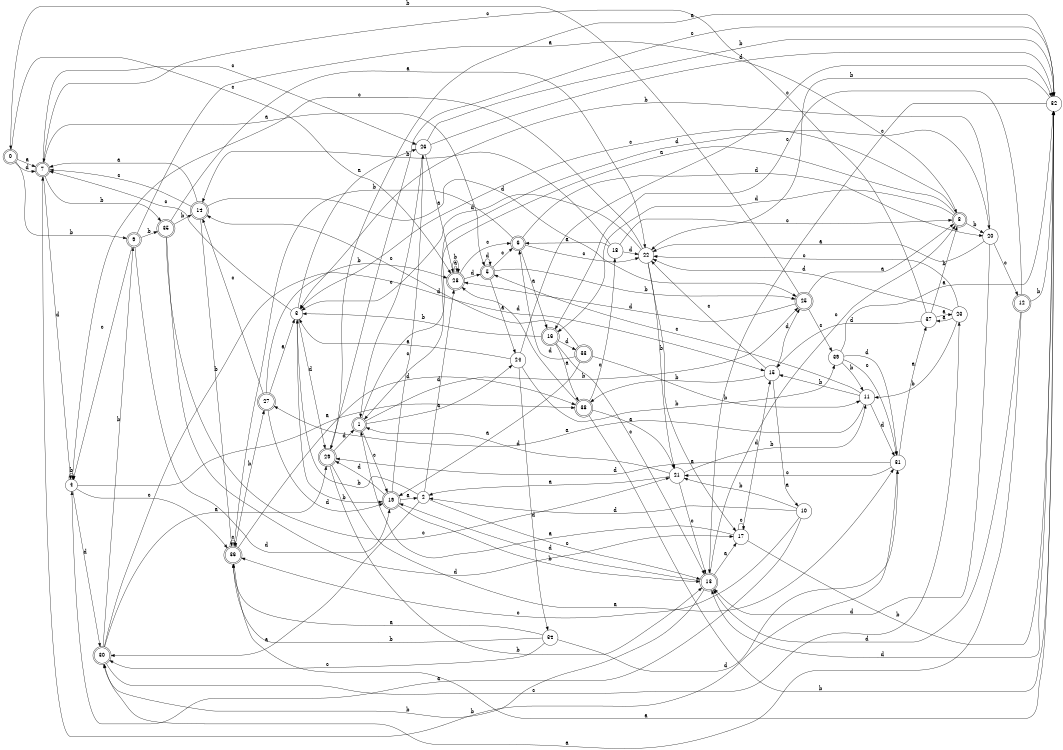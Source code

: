 digraph n32_6 {
__start0 [label="" shape="none"];

rankdir=LR;
size="8,5";

s0 [style="rounded,filled", color="black", fillcolor="white" shape="doublecircle", label="0"];
s1 [style="rounded,filled", color="black", fillcolor="white" shape="doublecircle", label="1"];
s2 [style="filled", color="black", fillcolor="white" shape="circle", label="2"];
s3 [style="filled", color="black", fillcolor="white" shape="circle", label="3"];
s4 [style="filled", color="black", fillcolor="white" shape="circle", label="4"];
s5 [style="rounded,filled", color="black", fillcolor="white" shape="doublecircle", label="5"];
s6 [style="rounded,filled", color="black", fillcolor="white" shape="doublecircle", label="6"];
s7 [style="rounded,filled", color="black", fillcolor="white" shape="doublecircle", label="7"];
s8 [style="rounded,filled", color="black", fillcolor="white" shape="doublecircle", label="8"];
s9 [style="rounded,filled", color="black", fillcolor="white" shape="doublecircle", label="9"];
s10 [style="filled", color="black", fillcolor="white" shape="circle", label="10"];
s11 [style="filled", color="black", fillcolor="white" shape="circle", label="11"];
s12 [style="rounded,filled", color="black", fillcolor="white" shape="doublecircle", label="12"];
s13 [style="rounded,filled", color="black", fillcolor="white" shape="doublecircle", label="13"];
s14 [style="rounded,filled", color="black", fillcolor="white" shape="doublecircle", label="14"];
s15 [style="filled", color="black", fillcolor="white" shape="circle", label="15"];
s16 [style="rounded,filled", color="black", fillcolor="white" shape="doublecircle", label="16"];
s17 [style="filled", color="black", fillcolor="white" shape="circle", label="17"];
s18 [style="filled", color="black", fillcolor="white" shape="circle", label="18"];
s19 [style="rounded,filled", color="black", fillcolor="white" shape="doublecircle", label="19"];
s20 [style="filled", color="black", fillcolor="white" shape="circle", label="20"];
s21 [style="filled", color="black", fillcolor="white" shape="circle", label="21"];
s22 [style="filled", color="black", fillcolor="white" shape="circle", label="22"];
s23 [style="filled", color="black", fillcolor="white" shape="circle", label="23"];
s24 [style="filled", color="black", fillcolor="white" shape="circle", label="24"];
s25 [style="rounded,filled", color="black", fillcolor="white" shape="doublecircle", label="25"];
s26 [style="filled", color="black", fillcolor="white" shape="circle", label="26"];
s27 [style="rounded,filled", color="black", fillcolor="white" shape="doublecircle", label="27"];
s28 [style="rounded,filled", color="black", fillcolor="white" shape="doublecircle", label="28"];
s29 [style="rounded,filled", color="black", fillcolor="white" shape="doublecircle", label="29"];
s30 [style="rounded,filled", color="black", fillcolor="white" shape="doublecircle", label="30"];
s31 [style="filled", color="black", fillcolor="white" shape="circle", label="31"];
s32 [style="filled", color="black", fillcolor="white" shape="circle", label="32"];
s33 [style="rounded,filled", color="black", fillcolor="white" shape="doublecircle", label="33"];
s34 [style="filled", color="black", fillcolor="white" shape="circle", label="34"];
s35 [style="rounded,filled", color="black", fillcolor="white" shape="doublecircle", label="35"];
s36 [style="rounded,filled", color="black", fillcolor="white" shape="doublecircle", label="36"];
s37 [style="filled", color="black", fillcolor="white" shape="circle", label="37"];
s38 [style="rounded,filled", color="black", fillcolor="white" shape="doublecircle", label="38"];
s39 [style="filled", color="black", fillcolor="white" shape="circle", label="39"];
s0 -> s7 [label="a"];
s0 -> s9 [label="b"];
s0 -> s28 [label="c"];
s0 -> s7 [label="d"];
s1 -> s24 [label="a"];
s1 -> s25 [label="b"];
s1 -> s19 [label="c"];
s1 -> s20 [label="d"];
s2 -> s30 [label="a"];
s2 -> s3 [label="b"];
s2 -> s13 [label="c"];
s2 -> s28 [label="d"];
s3 -> s26 [label="a"];
s3 -> s19 [label="b"];
s3 -> s7 [label="c"];
s3 -> s29 [label="d"];
s4 -> s38 [label="a"];
s4 -> s4 [label="b"];
s4 -> s36 [label="c"];
s4 -> s30 [label="d"];
s5 -> s24 [label="a"];
s5 -> s25 [label="b"];
s5 -> s6 [label="c"];
s5 -> s5 [label="d"];
s6 -> s16 [label="a"];
s6 -> s36 [label="b"];
s6 -> s22 [label="c"];
s6 -> s20 [label="d"];
s7 -> s5 [label="a"];
s7 -> s35 [label="b"];
s7 -> s26 [label="c"];
s7 -> s4 [label="d"];
s8 -> s1 [label="a"];
s8 -> s20 [label="b"];
s8 -> s3 [label="c"];
s8 -> s16 [label="d"];
s9 -> s8 [label="a"];
s9 -> s35 [label="b"];
s9 -> s4 [label="c"];
s9 -> s19 [label="d"];
s10 -> s4 [label="a"];
s10 -> s21 [label="b"];
s10 -> s36 [label="c"];
s10 -> s2 [label="d"];
s11 -> s27 [label="a"];
s11 -> s15 [label="b"];
s11 -> s5 [label="c"];
s11 -> s31 [label="d"];
s12 -> s30 [label="a"];
s12 -> s32 [label="b"];
s12 -> s16 [label="c"];
s12 -> s13 [label="d"];
s13 -> s17 [label="a"];
s13 -> s30 [label="b"];
s13 -> s8 [label="c"];
s13 -> s19 [label="d"];
s14 -> s7 [label="a"];
s14 -> s36 [label="b"];
s14 -> s7 [label="c"];
s14 -> s25 [label="d"];
s15 -> s10 [label="a"];
s15 -> s38 [label="b"];
s15 -> s22 [label="c"];
s15 -> s25 [label="d"];
s16 -> s38 [label="a"];
s16 -> s3 [label="b"];
s16 -> s13 [label="c"];
s16 -> s33 [label="d"];
s17 -> s1 [label="a"];
s17 -> s32 [label="b"];
s17 -> s17 [label="c"];
s17 -> s15 [label="d"];
s18 -> s6 [label="a"];
s18 -> s14 [label="b"];
s18 -> s8 [label="c"];
s18 -> s22 [label="d"];
s19 -> s2 [label="a"];
s19 -> s13 [label="b"];
s19 -> s26 [label="c"];
s19 -> s29 [label="d"];
s20 -> s22 [label="a"];
s20 -> s3 [label="b"];
s20 -> s12 [label="c"];
s20 -> s13 [label="d"];
s21 -> s2 [label="a"];
s21 -> s11 [label="b"];
s21 -> s13 [label="c"];
s21 -> s1 [label="d"];
s22 -> s17 [label="a"];
s22 -> s21 [label="b"];
s22 -> s4 [label="c"];
s22 -> s3 [label="d"];
s23 -> s37 [label="a"];
s23 -> s11 [label="b"];
s23 -> s22 [label="c"];
s23 -> s22 [label="d"];
s24 -> s3 [label="a"];
s24 -> s39 [label="b"];
s24 -> s32 [label="c"];
s24 -> s34 [label="d"];
s25 -> s8 [label="a"];
s25 -> s0 [label="b"];
s25 -> s39 [label="c"];
s25 -> s28 [label="d"];
s26 -> s28 [label="a"];
s26 -> s32 [label="b"];
s26 -> s1 [label="c"];
s26 -> s32 [label="d"];
s27 -> s3 [label="a"];
s27 -> s28 [label="b"];
s27 -> s14 [label="c"];
s27 -> s19 [label="d"];
s28 -> s28 [label="a"];
s28 -> s28 [label="b"];
s28 -> s6 [label="c"];
s28 -> s5 [label="d"];
s29 -> s31 [label="a"];
s29 -> s13 [label="b"];
s29 -> s32 [label="c"];
s29 -> s1 [label="d"];
s30 -> s29 [label="a"];
s30 -> s9 [label="b"];
s30 -> s23 [label="c"];
s30 -> s15 [label="d"];
s31 -> s37 [label="a"];
s31 -> s7 [label="b"];
s31 -> s21 [label="c"];
s31 -> s29 [label="d"];
s32 -> s29 [label="a"];
s32 -> s22 [label="b"];
s32 -> s13 [label="c"];
s32 -> s13 [label="d"];
s33 -> s19 [label="a"];
s33 -> s11 [label="b"];
s33 -> s14 [label="c"];
s33 -> s6 [label="d"];
s34 -> s36 [label="a"];
s34 -> s36 [label="b"];
s34 -> s30 [label="c"];
s34 -> s31 [label="d"];
s35 -> s22 [label="a"];
s35 -> s14 [label="b"];
s35 -> s21 [label="c"];
s35 -> s17 [label="d"];
s36 -> s32 [label="a"];
s36 -> s27 [label="b"];
s36 -> s36 [label="c"];
s36 -> s38 [label="d"];
s37 -> s23 [label="a"];
s37 -> s8 [label="b"];
s37 -> s7 [label="c"];
s37 -> s15 [label="d"];
s38 -> s21 [label="a"];
s38 -> s32 [label="b"];
s38 -> s18 [label="c"];
s38 -> s28 [label="d"];
s39 -> s32 [label="a"];
s39 -> s11 [label="b"];
s39 -> s31 [label="c"];
s39 -> s31 [label="d"];

}